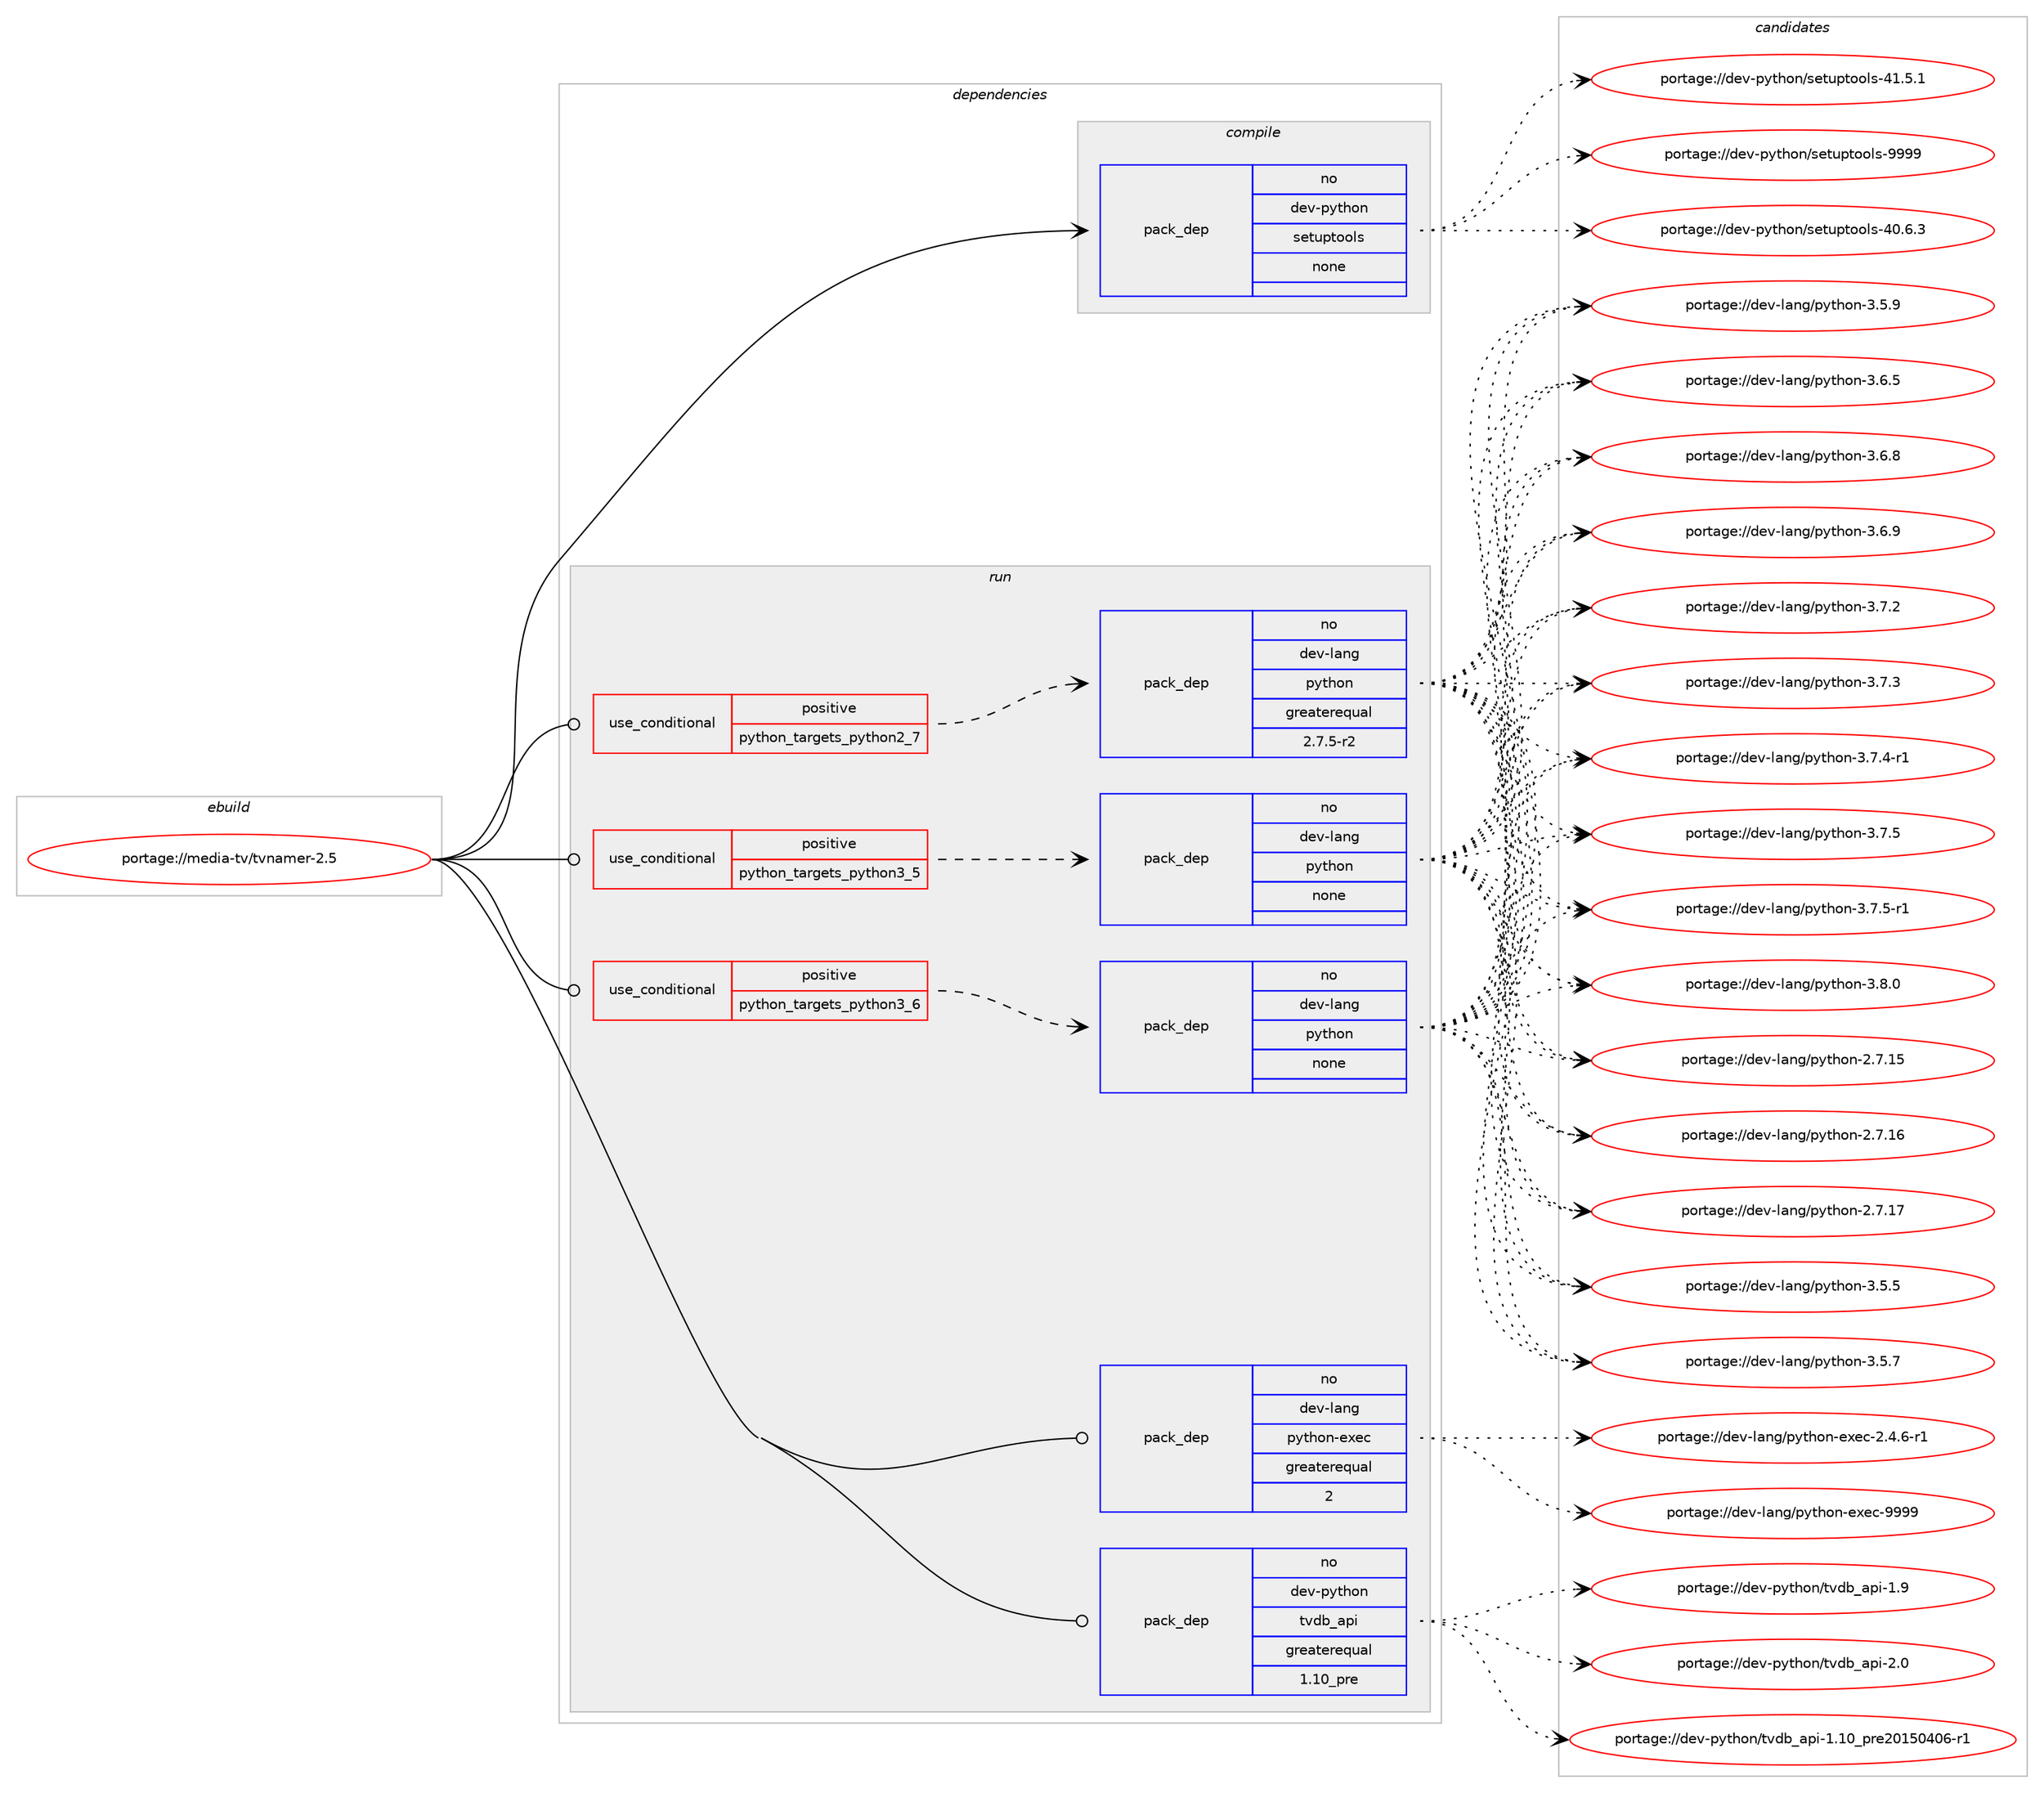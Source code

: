 digraph prolog {

# *************
# Graph options
# *************

newrank=true;
concentrate=true;
compound=true;
graph [rankdir=LR,fontname=Helvetica,fontsize=10,ranksep=1.5];#, ranksep=2.5, nodesep=0.2];
edge  [arrowhead=vee];
node  [fontname=Helvetica,fontsize=10];

# **********
# The ebuild
# **********

subgraph cluster_leftcol {
color=gray;
rank=same;
label=<<i>ebuild</i>>;
id [label="portage://media-tv/tvnamer-2.5", color=red, width=4, href="../media-tv/tvnamer-2.5.svg"];
}

# ****************
# The dependencies
# ****************

subgraph cluster_midcol {
color=gray;
label=<<i>dependencies</i>>;
subgraph cluster_compile {
fillcolor="#eeeeee";
style=filled;
label=<<i>compile</i>>;
subgraph pack248711 {
dependency338373 [label=<<TABLE BORDER="0" CELLBORDER="1" CELLSPACING="0" CELLPADDING="4" WIDTH="220"><TR><TD ROWSPAN="6" CELLPADDING="30">pack_dep</TD></TR><TR><TD WIDTH="110">no</TD></TR><TR><TD>dev-python</TD></TR><TR><TD>setuptools</TD></TR><TR><TD>none</TD></TR><TR><TD></TD></TR></TABLE>>, shape=none, color=blue];
}
id:e -> dependency338373:w [weight=20,style="solid",arrowhead="vee"];
}
subgraph cluster_compileandrun {
fillcolor="#eeeeee";
style=filled;
label=<<i>compile and run</i>>;
}
subgraph cluster_run {
fillcolor="#eeeeee";
style=filled;
label=<<i>run</i>>;
subgraph cond84109 {
dependency338374 [label=<<TABLE BORDER="0" CELLBORDER="1" CELLSPACING="0" CELLPADDING="4"><TR><TD ROWSPAN="3" CELLPADDING="10">use_conditional</TD></TR><TR><TD>positive</TD></TR><TR><TD>python_targets_python2_7</TD></TR></TABLE>>, shape=none, color=red];
subgraph pack248712 {
dependency338375 [label=<<TABLE BORDER="0" CELLBORDER="1" CELLSPACING="0" CELLPADDING="4" WIDTH="220"><TR><TD ROWSPAN="6" CELLPADDING="30">pack_dep</TD></TR><TR><TD WIDTH="110">no</TD></TR><TR><TD>dev-lang</TD></TR><TR><TD>python</TD></TR><TR><TD>greaterequal</TD></TR><TR><TD>2.7.5-r2</TD></TR></TABLE>>, shape=none, color=blue];
}
dependency338374:e -> dependency338375:w [weight=20,style="dashed",arrowhead="vee"];
}
id:e -> dependency338374:w [weight=20,style="solid",arrowhead="odot"];
subgraph cond84110 {
dependency338376 [label=<<TABLE BORDER="0" CELLBORDER="1" CELLSPACING="0" CELLPADDING="4"><TR><TD ROWSPAN="3" CELLPADDING="10">use_conditional</TD></TR><TR><TD>positive</TD></TR><TR><TD>python_targets_python3_5</TD></TR></TABLE>>, shape=none, color=red];
subgraph pack248713 {
dependency338377 [label=<<TABLE BORDER="0" CELLBORDER="1" CELLSPACING="0" CELLPADDING="4" WIDTH="220"><TR><TD ROWSPAN="6" CELLPADDING="30">pack_dep</TD></TR><TR><TD WIDTH="110">no</TD></TR><TR><TD>dev-lang</TD></TR><TR><TD>python</TD></TR><TR><TD>none</TD></TR><TR><TD></TD></TR></TABLE>>, shape=none, color=blue];
}
dependency338376:e -> dependency338377:w [weight=20,style="dashed",arrowhead="vee"];
}
id:e -> dependency338376:w [weight=20,style="solid",arrowhead="odot"];
subgraph cond84111 {
dependency338378 [label=<<TABLE BORDER="0" CELLBORDER="1" CELLSPACING="0" CELLPADDING="4"><TR><TD ROWSPAN="3" CELLPADDING="10">use_conditional</TD></TR><TR><TD>positive</TD></TR><TR><TD>python_targets_python3_6</TD></TR></TABLE>>, shape=none, color=red];
subgraph pack248714 {
dependency338379 [label=<<TABLE BORDER="0" CELLBORDER="1" CELLSPACING="0" CELLPADDING="4" WIDTH="220"><TR><TD ROWSPAN="6" CELLPADDING="30">pack_dep</TD></TR><TR><TD WIDTH="110">no</TD></TR><TR><TD>dev-lang</TD></TR><TR><TD>python</TD></TR><TR><TD>none</TD></TR><TR><TD></TD></TR></TABLE>>, shape=none, color=blue];
}
dependency338378:e -> dependency338379:w [weight=20,style="dashed",arrowhead="vee"];
}
id:e -> dependency338378:w [weight=20,style="solid",arrowhead="odot"];
subgraph pack248715 {
dependency338380 [label=<<TABLE BORDER="0" CELLBORDER="1" CELLSPACING="0" CELLPADDING="4" WIDTH="220"><TR><TD ROWSPAN="6" CELLPADDING="30">pack_dep</TD></TR><TR><TD WIDTH="110">no</TD></TR><TR><TD>dev-lang</TD></TR><TR><TD>python-exec</TD></TR><TR><TD>greaterequal</TD></TR><TR><TD>2</TD></TR></TABLE>>, shape=none, color=blue];
}
id:e -> dependency338380:w [weight=20,style="solid",arrowhead="odot"];
subgraph pack248716 {
dependency338381 [label=<<TABLE BORDER="0" CELLBORDER="1" CELLSPACING="0" CELLPADDING="4" WIDTH="220"><TR><TD ROWSPAN="6" CELLPADDING="30">pack_dep</TD></TR><TR><TD WIDTH="110">no</TD></TR><TR><TD>dev-python</TD></TR><TR><TD>tvdb_api</TD></TR><TR><TD>greaterequal</TD></TR><TR><TD>1.10_pre</TD></TR></TABLE>>, shape=none, color=blue];
}
id:e -> dependency338381:w [weight=20,style="solid",arrowhead="odot"];
}
}

# **************
# The candidates
# **************

subgraph cluster_choices {
rank=same;
color=gray;
label=<<i>candidates</i>>;

subgraph choice248711 {
color=black;
nodesep=1;
choiceportage100101118451121211161041111104711510111611711211611111110811545524846544651 [label="portage://dev-python/setuptools-40.6.3", color=red, width=4,href="../dev-python/setuptools-40.6.3.svg"];
choiceportage100101118451121211161041111104711510111611711211611111110811545524946534649 [label="portage://dev-python/setuptools-41.5.1", color=red, width=4,href="../dev-python/setuptools-41.5.1.svg"];
choiceportage10010111845112121116104111110471151011161171121161111111081154557575757 [label="portage://dev-python/setuptools-9999", color=red, width=4,href="../dev-python/setuptools-9999.svg"];
dependency338373:e -> choiceportage100101118451121211161041111104711510111611711211611111110811545524846544651:w [style=dotted,weight="100"];
dependency338373:e -> choiceportage100101118451121211161041111104711510111611711211611111110811545524946534649:w [style=dotted,weight="100"];
dependency338373:e -> choiceportage10010111845112121116104111110471151011161171121161111111081154557575757:w [style=dotted,weight="100"];
}
subgraph choice248712 {
color=black;
nodesep=1;
choiceportage10010111845108971101034711212111610411111045504655464953 [label="portage://dev-lang/python-2.7.15", color=red, width=4,href="../dev-lang/python-2.7.15.svg"];
choiceportage10010111845108971101034711212111610411111045504655464954 [label="portage://dev-lang/python-2.7.16", color=red, width=4,href="../dev-lang/python-2.7.16.svg"];
choiceportage10010111845108971101034711212111610411111045504655464955 [label="portage://dev-lang/python-2.7.17", color=red, width=4,href="../dev-lang/python-2.7.17.svg"];
choiceportage100101118451089711010347112121116104111110455146534653 [label="portage://dev-lang/python-3.5.5", color=red, width=4,href="../dev-lang/python-3.5.5.svg"];
choiceportage100101118451089711010347112121116104111110455146534655 [label="portage://dev-lang/python-3.5.7", color=red, width=4,href="../dev-lang/python-3.5.7.svg"];
choiceportage100101118451089711010347112121116104111110455146534657 [label="portage://dev-lang/python-3.5.9", color=red, width=4,href="../dev-lang/python-3.5.9.svg"];
choiceportage100101118451089711010347112121116104111110455146544653 [label="portage://dev-lang/python-3.6.5", color=red, width=4,href="../dev-lang/python-3.6.5.svg"];
choiceportage100101118451089711010347112121116104111110455146544656 [label="portage://dev-lang/python-3.6.8", color=red, width=4,href="../dev-lang/python-3.6.8.svg"];
choiceportage100101118451089711010347112121116104111110455146544657 [label="portage://dev-lang/python-3.6.9", color=red, width=4,href="../dev-lang/python-3.6.9.svg"];
choiceportage100101118451089711010347112121116104111110455146554650 [label="portage://dev-lang/python-3.7.2", color=red, width=4,href="../dev-lang/python-3.7.2.svg"];
choiceportage100101118451089711010347112121116104111110455146554651 [label="portage://dev-lang/python-3.7.3", color=red, width=4,href="../dev-lang/python-3.7.3.svg"];
choiceportage1001011184510897110103471121211161041111104551465546524511449 [label="portage://dev-lang/python-3.7.4-r1", color=red, width=4,href="../dev-lang/python-3.7.4-r1.svg"];
choiceportage100101118451089711010347112121116104111110455146554653 [label="portage://dev-lang/python-3.7.5", color=red, width=4,href="../dev-lang/python-3.7.5.svg"];
choiceportage1001011184510897110103471121211161041111104551465546534511449 [label="portage://dev-lang/python-3.7.5-r1", color=red, width=4,href="../dev-lang/python-3.7.5-r1.svg"];
choiceportage100101118451089711010347112121116104111110455146564648 [label="portage://dev-lang/python-3.8.0", color=red, width=4,href="../dev-lang/python-3.8.0.svg"];
dependency338375:e -> choiceportage10010111845108971101034711212111610411111045504655464953:w [style=dotted,weight="100"];
dependency338375:e -> choiceportage10010111845108971101034711212111610411111045504655464954:w [style=dotted,weight="100"];
dependency338375:e -> choiceportage10010111845108971101034711212111610411111045504655464955:w [style=dotted,weight="100"];
dependency338375:e -> choiceportage100101118451089711010347112121116104111110455146534653:w [style=dotted,weight="100"];
dependency338375:e -> choiceportage100101118451089711010347112121116104111110455146534655:w [style=dotted,weight="100"];
dependency338375:e -> choiceportage100101118451089711010347112121116104111110455146534657:w [style=dotted,weight="100"];
dependency338375:e -> choiceportage100101118451089711010347112121116104111110455146544653:w [style=dotted,weight="100"];
dependency338375:e -> choiceportage100101118451089711010347112121116104111110455146544656:w [style=dotted,weight="100"];
dependency338375:e -> choiceportage100101118451089711010347112121116104111110455146544657:w [style=dotted,weight="100"];
dependency338375:e -> choiceportage100101118451089711010347112121116104111110455146554650:w [style=dotted,weight="100"];
dependency338375:e -> choiceportage100101118451089711010347112121116104111110455146554651:w [style=dotted,weight="100"];
dependency338375:e -> choiceportage1001011184510897110103471121211161041111104551465546524511449:w [style=dotted,weight="100"];
dependency338375:e -> choiceportage100101118451089711010347112121116104111110455146554653:w [style=dotted,weight="100"];
dependency338375:e -> choiceportage1001011184510897110103471121211161041111104551465546534511449:w [style=dotted,weight="100"];
dependency338375:e -> choiceportage100101118451089711010347112121116104111110455146564648:w [style=dotted,weight="100"];
}
subgraph choice248713 {
color=black;
nodesep=1;
choiceportage10010111845108971101034711212111610411111045504655464953 [label="portage://dev-lang/python-2.7.15", color=red, width=4,href="../dev-lang/python-2.7.15.svg"];
choiceportage10010111845108971101034711212111610411111045504655464954 [label="portage://dev-lang/python-2.7.16", color=red, width=4,href="../dev-lang/python-2.7.16.svg"];
choiceportage10010111845108971101034711212111610411111045504655464955 [label="portage://dev-lang/python-2.7.17", color=red, width=4,href="../dev-lang/python-2.7.17.svg"];
choiceportage100101118451089711010347112121116104111110455146534653 [label="portage://dev-lang/python-3.5.5", color=red, width=4,href="../dev-lang/python-3.5.5.svg"];
choiceportage100101118451089711010347112121116104111110455146534655 [label="portage://dev-lang/python-3.5.7", color=red, width=4,href="../dev-lang/python-3.5.7.svg"];
choiceportage100101118451089711010347112121116104111110455146534657 [label="portage://dev-lang/python-3.5.9", color=red, width=4,href="../dev-lang/python-3.5.9.svg"];
choiceportage100101118451089711010347112121116104111110455146544653 [label="portage://dev-lang/python-3.6.5", color=red, width=4,href="../dev-lang/python-3.6.5.svg"];
choiceportage100101118451089711010347112121116104111110455146544656 [label="portage://dev-lang/python-3.6.8", color=red, width=4,href="../dev-lang/python-3.6.8.svg"];
choiceportage100101118451089711010347112121116104111110455146544657 [label="portage://dev-lang/python-3.6.9", color=red, width=4,href="../dev-lang/python-3.6.9.svg"];
choiceportage100101118451089711010347112121116104111110455146554650 [label="portage://dev-lang/python-3.7.2", color=red, width=4,href="../dev-lang/python-3.7.2.svg"];
choiceportage100101118451089711010347112121116104111110455146554651 [label="portage://dev-lang/python-3.7.3", color=red, width=4,href="../dev-lang/python-3.7.3.svg"];
choiceportage1001011184510897110103471121211161041111104551465546524511449 [label="portage://dev-lang/python-3.7.4-r1", color=red, width=4,href="../dev-lang/python-3.7.4-r1.svg"];
choiceportage100101118451089711010347112121116104111110455146554653 [label="portage://dev-lang/python-3.7.5", color=red, width=4,href="../dev-lang/python-3.7.5.svg"];
choiceportage1001011184510897110103471121211161041111104551465546534511449 [label="portage://dev-lang/python-3.7.5-r1", color=red, width=4,href="../dev-lang/python-3.7.5-r1.svg"];
choiceportage100101118451089711010347112121116104111110455146564648 [label="portage://dev-lang/python-3.8.0", color=red, width=4,href="../dev-lang/python-3.8.0.svg"];
dependency338377:e -> choiceportage10010111845108971101034711212111610411111045504655464953:w [style=dotted,weight="100"];
dependency338377:e -> choiceportage10010111845108971101034711212111610411111045504655464954:w [style=dotted,weight="100"];
dependency338377:e -> choiceportage10010111845108971101034711212111610411111045504655464955:w [style=dotted,weight="100"];
dependency338377:e -> choiceportage100101118451089711010347112121116104111110455146534653:w [style=dotted,weight="100"];
dependency338377:e -> choiceportage100101118451089711010347112121116104111110455146534655:w [style=dotted,weight="100"];
dependency338377:e -> choiceportage100101118451089711010347112121116104111110455146534657:w [style=dotted,weight="100"];
dependency338377:e -> choiceportage100101118451089711010347112121116104111110455146544653:w [style=dotted,weight="100"];
dependency338377:e -> choiceportage100101118451089711010347112121116104111110455146544656:w [style=dotted,weight="100"];
dependency338377:e -> choiceportage100101118451089711010347112121116104111110455146544657:w [style=dotted,weight="100"];
dependency338377:e -> choiceportage100101118451089711010347112121116104111110455146554650:w [style=dotted,weight="100"];
dependency338377:e -> choiceportage100101118451089711010347112121116104111110455146554651:w [style=dotted,weight="100"];
dependency338377:e -> choiceportage1001011184510897110103471121211161041111104551465546524511449:w [style=dotted,weight="100"];
dependency338377:e -> choiceportage100101118451089711010347112121116104111110455146554653:w [style=dotted,weight="100"];
dependency338377:e -> choiceportage1001011184510897110103471121211161041111104551465546534511449:w [style=dotted,weight="100"];
dependency338377:e -> choiceportage100101118451089711010347112121116104111110455146564648:w [style=dotted,weight="100"];
}
subgraph choice248714 {
color=black;
nodesep=1;
choiceportage10010111845108971101034711212111610411111045504655464953 [label="portage://dev-lang/python-2.7.15", color=red, width=4,href="../dev-lang/python-2.7.15.svg"];
choiceportage10010111845108971101034711212111610411111045504655464954 [label="portage://dev-lang/python-2.7.16", color=red, width=4,href="../dev-lang/python-2.7.16.svg"];
choiceportage10010111845108971101034711212111610411111045504655464955 [label="portage://dev-lang/python-2.7.17", color=red, width=4,href="../dev-lang/python-2.7.17.svg"];
choiceportage100101118451089711010347112121116104111110455146534653 [label="portage://dev-lang/python-3.5.5", color=red, width=4,href="../dev-lang/python-3.5.5.svg"];
choiceportage100101118451089711010347112121116104111110455146534655 [label="portage://dev-lang/python-3.5.7", color=red, width=4,href="../dev-lang/python-3.5.7.svg"];
choiceportage100101118451089711010347112121116104111110455146534657 [label="portage://dev-lang/python-3.5.9", color=red, width=4,href="../dev-lang/python-3.5.9.svg"];
choiceportage100101118451089711010347112121116104111110455146544653 [label="portage://dev-lang/python-3.6.5", color=red, width=4,href="../dev-lang/python-3.6.5.svg"];
choiceportage100101118451089711010347112121116104111110455146544656 [label="portage://dev-lang/python-3.6.8", color=red, width=4,href="../dev-lang/python-3.6.8.svg"];
choiceportage100101118451089711010347112121116104111110455146544657 [label="portage://dev-lang/python-3.6.9", color=red, width=4,href="../dev-lang/python-3.6.9.svg"];
choiceportage100101118451089711010347112121116104111110455146554650 [label="portage://dev-lang/python-3.7.2", color=red, width=4,href="../dev-lang/python-3.7.2.svg"];
choiceportage100101118451089711010347112121116104111110455146554651 [label="portage://dev-lang/python-3.7.3", color=red, width=4,href="../dev-lang/python-3.7.3.svg"];
choiceportage1001011184510897110103471121211161041111104551465546524511449 [label="portage://dev-lang/python-3.7.4-r1", color=red, width=4,href="../dev-lang/python-3.7.4-r1.svg"];
choiceportage100101118451089711010347112121116104111110455146554653 [label="portage://dev-lang/python-3.7.5", color=red, width=4,href="../dev-lang/python-3.7.5.svg"];
choiceportage1001011184510897110103471121211161041111104551465546534511449 [label="portage://dev-lang/python-3.7.5-r1", color=red, width=4,href="../dev-lang/python-3.7.5-r1.svg"];
choiceportage100101118451089711010347112121116104111110455146564648 [label="portage://dev-lang/python-3.8.0", color=red, width=4,href="../dev-lang/python-3.8.0.svg"];
dependency338379:e -> choiceportage10010111845108971101034711212111610411111045504655464953:w [style=dotted,weight="100"];
dependency338379:e -> choiceportage10010111845108971101034711212111610411111045504655464954:w [style=dotted,weight="100"];
dependency338379:e -> choiceportage10010111845108971101034711212111610411111045504655464955:w [style=dotted,weight="100"];
dependency338379:e -> choiceportage100101118451089711010347112121116104111110455146534653:w [style=dotted,weight="100"];
dependency338379:e -> choiceportage100101118451089711010347112121116104111110455146534655:w [style=dotted,weight="100"];
dependency338379:e -> choiceportage100101118451089711010347112121116104111110455146534657:w [style=dotted,weight="100"];
dependency338379:e -> choiceportage100101118451089711010347112121116104111110455146544653:w [style=dotted,weight="100"];
dependency338379:e -> choiceportage100101118451089711010347112121116104111110455146544656:w [style=dotted,weight="100"];
dependency338379:e -> choiceportage100101118451089711010347112121116104111110455146544657:w [style=dotted,weight="100"];
dependency338379:e -> choiceportage100101118451089711010347112121116104111110455146554650:w [style=dotted,weight="100"];
dependency338379:e -> choiceportage100101118451089711010347112121116104111110455146554651:w [style=dotted,weight="100"];
dependency338379:e -> choiceportage1001011184510897110103471121211161041111104551465546524511449:w [style=dotted,weight="100"];
dependency338379:e -> choiceportage100101118451089711010347112121116104111110455146554653:w [style=dotted,weight="100"];
dependency338379:e -> choiceportage1001011184510897110103471121211161041111104551465546534511449:w [style=dotted,weight="100"];
dependency338379:e -> choiceportage100101118451089711010347112121116104111110455146564648:w [style=dotted,weight="100"];
}
subgraph choice248715 {
color=black;
nodesep=1;
choiceportage10010111845108971101034711212111610411111045101120101994550465246544511449 [label="portage://dev-lang/python-exec-2.4.6-r1", color=red, width=4,href="../dev-lang/python-exec-2.4.6-r1.svg"];
choiceportage10010111845108971101034711212111610411111045101120101994557575757 [label="portage://dev-lang/python-exec-9999", color=red, width=4,href="../dev-lang/python-exec-9999.svg"];
dependency338380:e -> choiceportage10010111845108971101034711212111610411111045101120101994550465246544511449:w [style=dotted,weight="100"];
dependency338380:e -> choiceportage10010111845108971101034711212111610411111045101120101994557575757:w [style=dotted,weight="100"];
}
subgraph choice248716 {
color=black;
nodesep=1;
choiceportage100101118451121211161041111104711611810098959711210545494649489511211410150484953485248544511449 [label="portage://dev-python/tvdb_api-1.10_pre20150406-r1", color=red, width=4,href="../dev-python/tvdb_api-1.10_pre20150406-r1.svg"];
choiceportage100101118451121211161041111104711611810098959711210545494657 [label="portage://dev-python/tvdb_api-1.9", color=red, width=4,href="../dev-python/tvdb_api-1.9.svg"];
choiceportage100101118451121211161041111104711611810098959711210545504648 [label="portage://dev-python/tvdb_api-2.0", color=red, width=4,href="../dev-python/tvdb_api-2.0.svg"];
dependency338381:e -> choiceportage100101118451121211161041111104711611810098959711210545494649489511211410150484953485248544511449:w [style=dotted,weight="100"];
dependency338381:e -> choiceportage100101118451121211161041111104711611810098959711210545494657:w [style=dotted,weight="100"];
dependency338381:e -> choiceportage100101118451121211161041111104711611810098959711210545504648:w [style=dotted,weight="100"];
}
}

}
